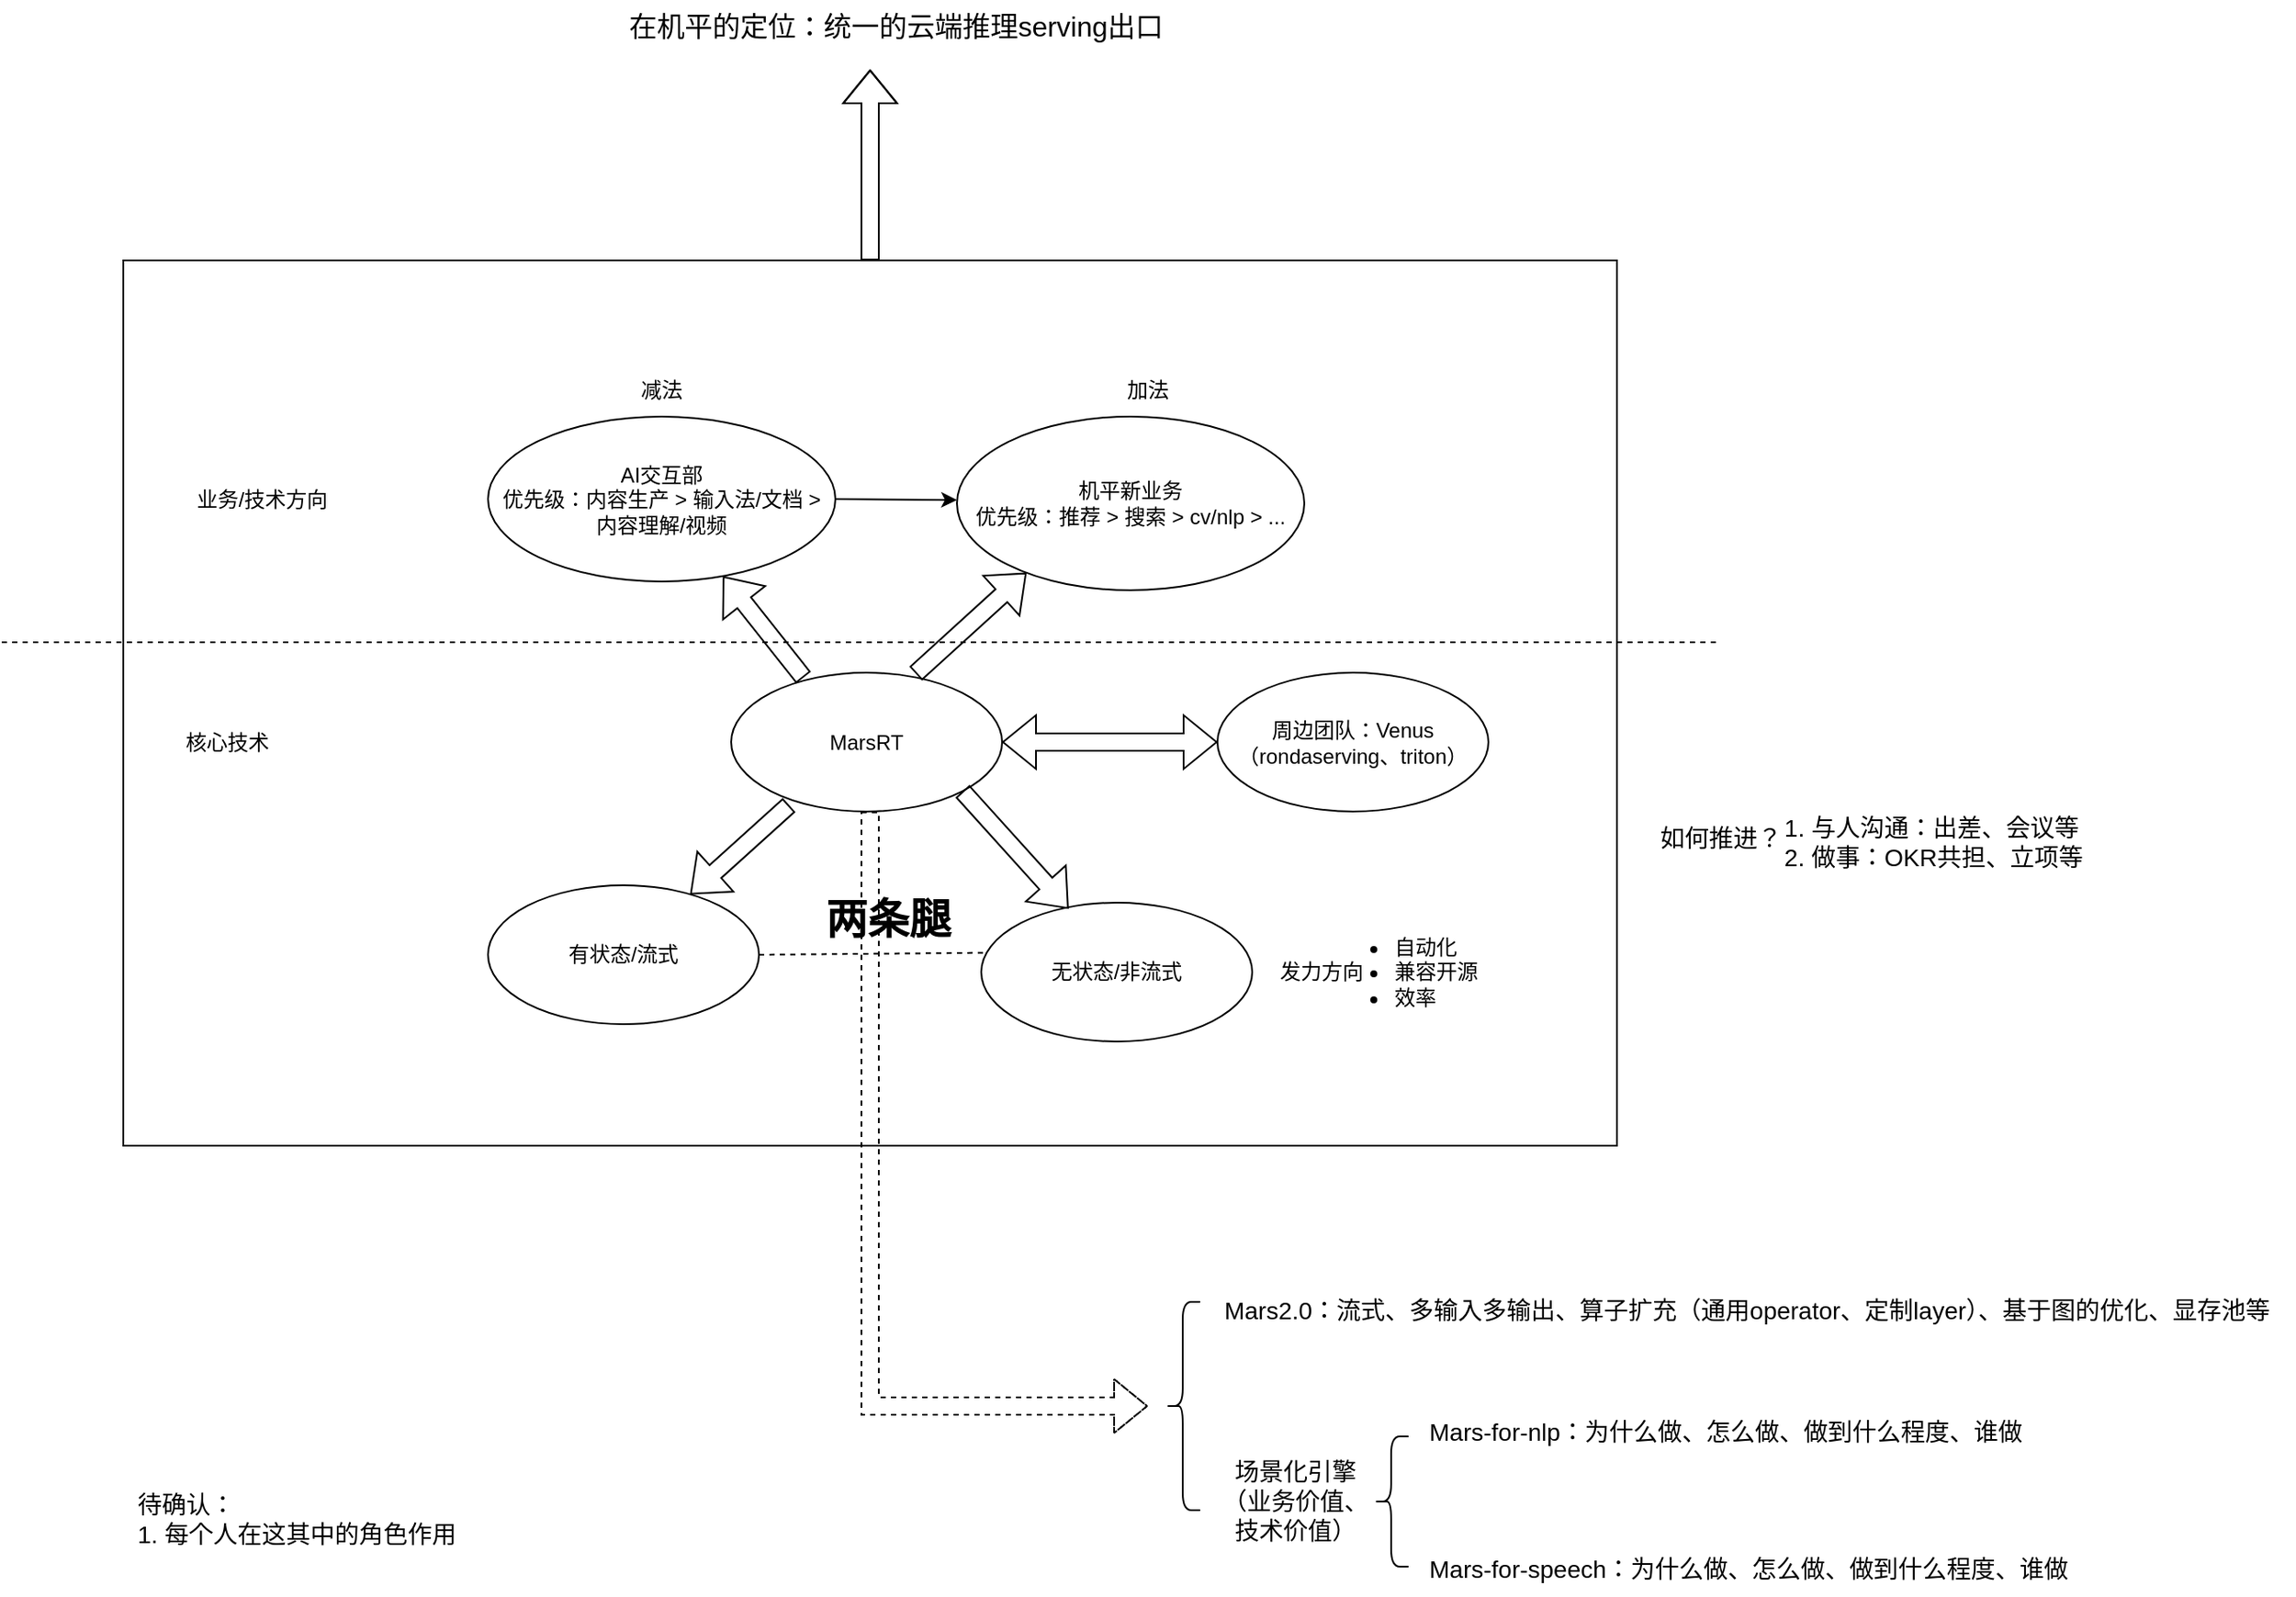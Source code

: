 <mxfile version="16.2.4" type="github">
  <diagram id="C5RBs43oDa-KdzZeNtuy" name="Page-1">
    <mxGraphModel dx="2524" dy="909" grid="1" gridSize="10" guides="1" tooltips="1" connect="1" arrows="1" fold="1" page="1" pageScale="1" pageWidth="827" pageHeight="1169" math="0" shadow="0">
      <root>
        <mxCell id="WIyWlLk6GJQsqaUBKTNV-0" />
        <mxCell id="WIyWlLk6GJQsqaUBKTNV-1" parent="WIyWlLk6GJQsqaUBKTNV-0" />
        <mxCell id="89smG3WtZg3VRzFa8v-T-25" value="" style="rounded=0;whiteSpace=wrap;html=1;" vertex="1" parent="WIyWlLk6GJQsqaUBKTNV-1">
          <mxGeometry x="-80" y="400" width="860" height="510" as="geometry" />
        </mxCell>
        <mxCell id="89smG3WtZg3VRzFa8v-T-0" value="MarsRT" style="ellipse;whiteSpace=wrap;html=1;" vertex="1" parent="WIyWlLk6GJQsqaUBKTNV-1">
          <mxGeometry x="270" y="637.5" width="156" height="80" as="geometry" />
        </mxCell>
        <mxCell id="89smG3WtZg3VRzFa8v-T-1" value="AI交互部&lt;br&gt;优先级：内容生产 &amp;gt; 输入法/文档 &amp;gt; 内容理解/视频" style="ellipse;whiteSpace=wrap;html=1;" vertex="1" parent="WIyWlLk6GJQsqaUBKTNV-1">
          <mxGeometry x="130" y="490" width="200" height="95" as="geometry" />
        </mxCell>
        <mxCell id="89smG3WtZg3VRzFa8v-T-2" value="机平新业务&lt;br&gt;优先级：推荐 &amp;gt; 搜索 &amp;gt; cv/nlp &amp;gt; ..." style="ellipse;whiteSpace=wrap;html=1;" vertex="1" parent="WIyWlLk6GJQsqaUBKTNV-1">
          <mxGeometry x="400" y="490" width="200" height="100" as="geometry" />
        </mxCell>
        <mxCell id="89smG3WtZg3VRzFa8v-T-3" value="减法" style="text;html=1;strokeColor=none;fillColor=none;align=center;verticalAlign=middle;whiteSpace=wrap;rounded=0;" vertex="1" parent="WIyWlLk6GJQsqaUBKTNV-1">
          <mxGeometry x="200" y="460" width="60" height="30" as="geometry" />
        </mxCell>
        <mxCell id="89smG3WtZg3VRzFa8v-T-4" value="加法" style="text;html=1;strokeColor=none;fillColor=none;align=center;verticalAlign=middle;whiteSpace=wrap;rounded=0;" vertex="1" parent="WIyWlLk6GJQsqaUBKTNV-1">
          <mxGeometry x="480" y="460" width="60" height="30" as="geometry" />
        </mxCell>
        <mxCell id="89smG3WtZg3VRzFa8v-T-5" value="业务/技术方向" style="text;html=1;strokeColor=none;fillColor=none;align=center;verticalAlign=middle;whiteSpace=wrap;rounded=0;" vertex="1" parent="WIyWlLk6GJQsqaUBKTNV-1">
          <mxGeometry x="-40" y="522.5" width="80" height="30" as="geometry" />
        </mxCell>
        <mxCell id="89smG3WtZg3VRzFa8v-T-6" value="周边团队：Venus（rondaserving、triton）" style="ellipse;whiteSpace=wrap;html=1;" vertex="1" parent="WIyWlLk6GJQsqaUBKTNV-1">
          <mxGeometry x="550" y="637.5" width="156" height="80" as="geometry" />
        </mxCell>
        <mxCell id="89smG3WtZg3VRzFa8v-T-7" value="核心技术" style="text;html=1;strokeColor=none;fillColor=none;align=center;verticalAlign=middle;whiteSpace=wrap;rounded=0;" vertex="1" parent="WIyWlLk6GJQsqaUBKTNV-1">
          <mxGeometry x="-60" y="660" width="80" height="35" as="geometry" />
        </mxCell>
        <mxCell id="89smG3WtZg3VRzFa8v-T-10" value="" style="shape=flexArrow;endArrow=classic;html=1;rounded=0;exitX=0.681;exitY=0.007;exitDx=0;exitDy=0;exitPerimeter=0;" edge="1" parent="WIyWlLk6GJQsqaUBKTNV-1" source="89smG3WtZg3VRzFa8v-T-0">
          <mxGeometry width="50" height="50" relative="1" as="geometry">
            <mxPoint x="390" y="630" as="sourcePoint" />
            <mxPoint x="440" y="580" as="targetPoint" />
          </mxGeometry>
        </mxCell>
        <mxCell id="89smG3WtZg3VRzFa8v-T-11" value="" style="shape=flexArrow;endArrow=classic;html=1;rounded=0;exitX=0.267;exitY=0.036;exitDx=0;exitDy=0;exitPerimeter=0;" edge="1" parent="WIyWlLk6GJQsqaUBKTNV-1" source="89smG3WtZg3VRzFa8v-T-0" target="89smG3WtZg3VRzFa8v-T-1">
          <mxGeometry width="50" height="50" relative="1" as="geometry">
            <mxPoint x="284" y="660" as="sourcePoint" />
            <mxPoint x="334" y="610" as="targetPoint" />
          </mxGeometry>
        </mxCell>
        <mxCell id="89smG3WtZg3VRzFa8v-T-12" value="" style="endArrow=classic;html=1;rounded=0;exitX=1;exitY=0.5;exitDx=0;exitDy=0;" edge="1" parent="WIyWlLk6GJQsqaUBKTNV-1" source="89smG3WtZg3VRzFa8v-T-1">
          <mxGeometry width="50" height="50" relative="1" as="geometry">
            <mxPoint x="320" y="520" as="sourcePoint" />
            <mxPoint x="400" y="538" as="targetPoint" />
          </mxGeometry>
        </mxCell>
        <mxCell id="89smG3WtZg3VRzFa8v-T-14" value="有状态/流式" style="ellipse;whiteSpace=wrap;html=1;" vertex="1" parent="WIyWlLk6GJQsqaUBKTNV-1">
          <mxGeometry x="130" y="760" width="156" height="80" as="geometry" />
        </mxCell>
        <mxCell id="89smG3WtZg3VRzFa8v-T-15" value="无状态/非流式" style="ellipse;whiteSpace=wrap;html=1;" vertex="1" parent="WIyWlLk6GJQsqaUBKTNV-1">
          <mxGeometry x="414" y="770" width="156" height="80" as="geometry" />
        </mxCell>
        <mxCell id="89smG3WtZg3VRzFa8v-T-16" value="" style="shape=flexArrow;endArrow=classic;html=1;rounded=0;exitX=0.214;exitY=0.953;exitDx=0;exitDy=0;exitPerimeter=0;" edge="1" parent="WIyWlLk6GJQsqaUBKTNV-1" source="89smG3WtZg3VRzFa8v-T-0" target="89smG3WtZg3VRzFa8v-T-14">
          <mxGeometry width="50" height="50" relative="1" as="geometry">
            <mxPoint x="332.362" y="788.44" as="sourcePoint" />
            <mxPoint x="286.003" y="730.003" as="targetPoint" />
          </mxGeometry>
        </mxCell>
        <mxCell id="89smG3WtZg3VRzFa8v-T-17" value="" style="shape=flexArrow;endArrow=classic;html=1;rounded=0;entryX=0.322;entryY=0.043;entryDx=0;entryDy=0;entryPerimeter=0;exitX=1;exitY=1;exitDx=0;exitDy=0;" edge="1" parent="WIyWlLk6GJQsqaUBKTNV-1" source="89smG3WtZg3VRzFa8v-T-0" target="89smG3WtZg3VRzFa8v-T-15">
          <mxGeometry width="50" height="50" relative="1" as="geometry">
            <mxPoint x="399.997" y="706.53" as="sourcePoint" />
            <mxPoint x="338.83" y="759.996" as="targetPoint" />
          </mxGeometry>
        </mxCell>
        <mxCell id="89smG3WtZg3VRzFa8v-T-18" value="发力方向" style="text;html=1;strokeColor=none;fillColor=none;align=center;verticalAlign=middle;whiteSpace=wrap;rounded=0;" vertex="1" parent="WIyWlLk6GJQsqaUBKTNV-1">
          <mxGeometry x="580" y="795" width="60" height="30" as="geometry" />
        </mxCell>
        <mxCell id="89smG3WtZg3VRzFa8v-T-19" value="&lt;ul&gt;&lt;li&gt;自动化&lt;/li&gt;&lt;li&gt;兼容开源&lt;/li&gt;&lt;li&gt;效率&lt;/li&gt;&lt;/ul&gt;" style="text;strokeColor=none;fillColor=none;html=1;whiteSpace=wrap;verticalAlign=middle;overflow=hidden;" vertex="1" parent="WIyWlLk6GJQsqaUBKTNV-1">
          <mxGeometry x="610" y="770" width="100" height="80" as="geometry" />
        </mxCell>
        <mxCell id="89smG3WtZg3VRzFa8v-T-21" value="" style="endArrow=none;dashed=1;html=1;rounded=0;exitX=1;exitY=0.5;exitDx=0;exitDy=0;entryX=0.009;entryY=0.361;entryDx=0;entryDy=0;entryPerimeter=0;" edge="1" parent="WIyWlLk6GJQsqaUBKTNV-1" source="89smG3WtZg3VRzFa8v-T-14" target="89smG3WtZg3VRzFa8v-T-15">
          <mxGeometry width="50" height="50" relative="1" as="geometry">
            <mxPoint x="390" y="780" as="sourcePoint" />
            <mxPoint x="440" y="730" as="targetPoint" />
          </mxGeometry>
        </mxCell>
        <mxCell id="89smG3WtZg3VRzFa8v-T-22" value="两条腿" style="text;strokeColor=none;fillColor=none;html=1;fontSize=24;fontStyle=1;verticalAlign=middle;align=center;" vertex="1" parent="WIyWlLk6GJQsqaUBKTNV-1">
          <mxGeometry x="310" y="760" width="100" height="40" as="geometry" />
        </mxCell>
        <mxCell id="89smG3WtZg3VRzFa8v-T-27" value="" style="shape=flexArrow;endArrow=classic;startArrow=classic;html=1;rounded=0;entryX=0;entryY=0.5;entryDx=0;entryDy=0;exitX=1;exitY=0.5;exitDx=0;exitDy=0;" edge="1" parent="WIyWlLk6GJQsqaUBKTNV-1" source="89smG3WtZg3VRzFa8v-T-0" target="89smG3WtZg3VRzFa8v-T-6">
          <mxGeometry width="100" height="100" relative="1" as="geometry">
            <mxPoint x="426" y="684.5" as="sourcePoint" />
            <mxPoint x="526" y="584.5" as="targetPoint" />
          </mxGeometry>
        </mxCell>
        <mxCell id="89smG3WtZg3VRzFa8v-T-28" value="" style="shape=flexArrow;endArrow=classic;html=1;rounded=0;exitX=0.5;exitY=0;exitDx=0;exitDy=0;" edge="1" parent="WIyWlLk6GJQsqaUBKTNV-1" source="89smG3WtZg3VRzFa8v-T-25">
          <mxGeometry width="50" height="50" relative="1" as="geometry">
            <mxPoint x="390" y="580" as="sourcePoint" />
            <mxPoint x="350" y="290" as="targetPoint" />
            <Array as="points">
              <mxPoint x="350" y="320" />
            </Array>
          </mxGeometry>
        </mxCell>
        <mxCell id="89smG3WtZg3VRzFa8v-T-29" value="&lt;font style=&quot;font-size: 16px&quot;&gt;在机平的定位：统一的云端推理serving出口&lt;/font&gt;" style="text;html=1;strokeColor=none;fillColor=none;align=center;verticalAlign=middle;whiteSpace=wrap;rounded=0;" vertex="1" parent="WIyWlLk6GJQsqaUBKTNV-1">
          <mxGeometry x="200" y="250" width="330" height="30" as="geometry" />
        </mxCell>
        <mxCell id="89smG3WtZg3VRzFa8v-T-32" value="" style="endArrow=none;dashed=1;html=1;rounded=0;" edge="1" parent="WIyWlLk6GJQsqaUBKTNV-1">
          <mxGeometry width="50" height="50" relative="1" as="geometry">
            <mxPoint x="-150" y="620" as="sourcePoint" />
            <mxPoint x="840" y="620" as="targetPoint" />
          </mxGeometry>
        </mxCell>
        <mxCell id="89smG3WtZg3VRzFa8v-T-33" value="&lt;font style=&quot;font-size: 14px&quot;&gt;如何推进？&lt;/font&gt;" style="text;html=1;strokeColor=none;fillColor=none;align=center;verticalAlign=middle;whiteSpace=wrap;rounded=0;" vertex="1" parent="WIyWlLk6GJQsqaUBKTNV-1">
          <mxGeometry x="800" y="717.5" width="80" height="30" as="geometry" />
        </mxCell>
        <mxCell id="89smG3WtZg3VRzFa8v-T-34" value="&lt;ol style=&quot;font-size: 14px&quot;&gt;&lt;li&gt;与人沟通：出差、会议等&lt;/li&gt;&lt;li&gt;做事：OKR共担、立项等&lt;/li&gt;&lt;/ol&gt;" style="text;strokeColor=none;fillColor=none;html=1;whiteSpace=wrap;verticalAlign=middle;overflow=hidden;" vertex="1" parent="WIyWlLk6GJQsqaUBKTNV-1">
          <mxGeometry x="850" y="695" width="210" height="80" as="geometry" />
        </mxCell>
        <mxCell id="89smG3WtZg3VRzFa8v-T-35" value="" style="edgeStyle=segmentEdgeStyle;endArrow=classic;html=1;rounded=0;fontSize=14;strokeWidth=1;shape=flexArrow;dashed=1;" edge="1" parent="WIyWlLk6GJQsqaUBKTNV-1">
          <mxGeometry width="50" height="50" relative="1" as="geometry">
            <mxPoint x="350" y="717.5" as="sourcePoint" />
            <mxPoint x="510" y="1060" as="targetPoint" />
            <Array as="points">
              <mxPoint x="350" y="1060" />
            </Array>
          </mxGeometry>
        </mxCell>
        <mxCell id="89smG3WtZg3VRzFa8v-T-37" value="Mars2.0：流式、多输入多输出、算子扩充（通用operator、定制layer）、基于图的优化、显存池等" style="text;html=1;strokeColor=none;fillColor=none;align=center;verticalAlign=middle;whiteSpace=wrap;rounded=0;fontSize=14;" vertex="1" parent="WIyWlLk6GJQsqaUBKTNV-1">
          <mxGeometry x="540" y="990" width="630" height="30" as="geometry" />
        </mxCell>
        <mxCell id="89smG3WtZg3VRzFa8v-T-38" value="&lt;div style=&quot;text-align: left&quot;&gt;&lt;span&gt;待确认：&lt;/span&gt;&lt;/div&gt;&lt;div style=&quot;text-align: left&quot;&gt;&lt;span&gt;1. 每个人在这其中的角色作用&lt;/span&gt;&lt;/div&gt;" style="text;html=1;strokeColor=none;fillColor=none;align=center;verticalAlign=middle;whiteSpace=wrap;rounded=0;fontSize=14;" vertex="1" parent="WIyWlLk6GJQsqaUBKTNV-1">
          <mxGeometry x="-100" y="1110" width="240" height="30" as="geometry" />
        </mxCell>
        <mxCell id="89smG3WtZg3VRzFa8v-T-39" value="场景化引擎&lt;br&gt;&lt;font style=&quot;font-size: 14px&quot;&gt;（业务价值、技术价值）&lt;/font&gt;" style="text;html=1;strokeColor=none;fillColor=none;align=center;verticalAlign=middle;whiteSpace=wrap;rounded=0;fontSize=14;" vertex="1" parent="WIyWlLk6GJQsqaUBKTNV-1">
          <mxGeometry x="550" y="1100" width="90" height="30" as="geometry" />
        </mxCell>
        <mxCell id="89smG3WtZg3VRzFa8v-T-40" value="" style="shape=curlyBracket;whiteSpace=wrap;html=1;rounded=1;fontSize=14;" vertex="1" parent="WIyWlLk6GJQsqaUBKTNV-1">
          <mxGeometry x="520" y="1000" width="20" height="120" as="geometry" />
        </mxCell>
        <mxCell id="89smG3WtZg3VRzFa8v-T-41" value="" style="shape=curlyBracket;whiteSpace=wrap;html=1;rounded=1;fontSize=14;" vertex="1" parent="WIyWlLk6GJQsqaUBKTNV-1">
          <mxGeometry x="640" y="1077.5" width="20" height="75" as="geometry" />
        </mxCell>
        <mxCell id="89smG3WtZg3VRzFa8v-T-42" value="Mars-for-nlp：为什么做、怎么做、做到什么程度、谁做" style="text;html=1;strokeColor=none;fillColor=none;align=left;verticalAlign=middle;whiteSpace=wrap;rounded=0;fontSize=14;" vertex="1" parent="WIyWlLk6GJQsqaUBKTNV-1">
          <mxGeometry x="670" y="1060" width="350" height="30" as="geometry" />
        </mxCell>
        <mxCell id="89smG3WtZg3VRzFa8v-T-43" value="Mars-for-speech：为什么做、怎么做、做到什么程度、谁做" style="text;html=1;strokeColor=none;fillColor=none;align=left;verticalAlign=middle;whiteSpace=wrap;rounded=0;fontSize=14;" vertex="1" parent="WIyWlLk6GJQsqaUBKTNV-1">
          <mxGeometry x="670" y="1139" width="390" height="30" as="geometry" />
        </mxCell>
      </root>
    </mxGraphModel>
  </diagram>
</mxfile>
